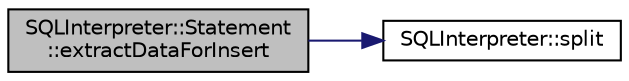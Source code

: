 digraph "SQLInterpreter::Statement::extractDataForInsert"
{
 // LATEX_PDF_SIZE
  edge [fontname="Helvetica",fontsize="10",labelfontname="Helvetica",labelfontsize="10"];
  node [fontname="Helvetica",fontsize="10",shape=record];
  rankdir="LR";
  Node1 [label="SQLInterpreter::Statement\l::extractDataForInsert",height=0.2,width=0.4,color="black", fillcolor="grey75", style="filled", fontcolor="black",tooltip=" "];
  Node1 -> Node2 [color="midnightblue",fontsize="10",style="solid",fontname="Helvetica"];
  Node2 [label="SQLInterpreter::split",height=0.2,width=0.4,color="black", fillcolor="white", style="filled",URL="$d4/d0e/namespace_s_q_l_interpreter.html#a4b67a23ffea79623690abef7b3275616",tooltip=" "];
}

